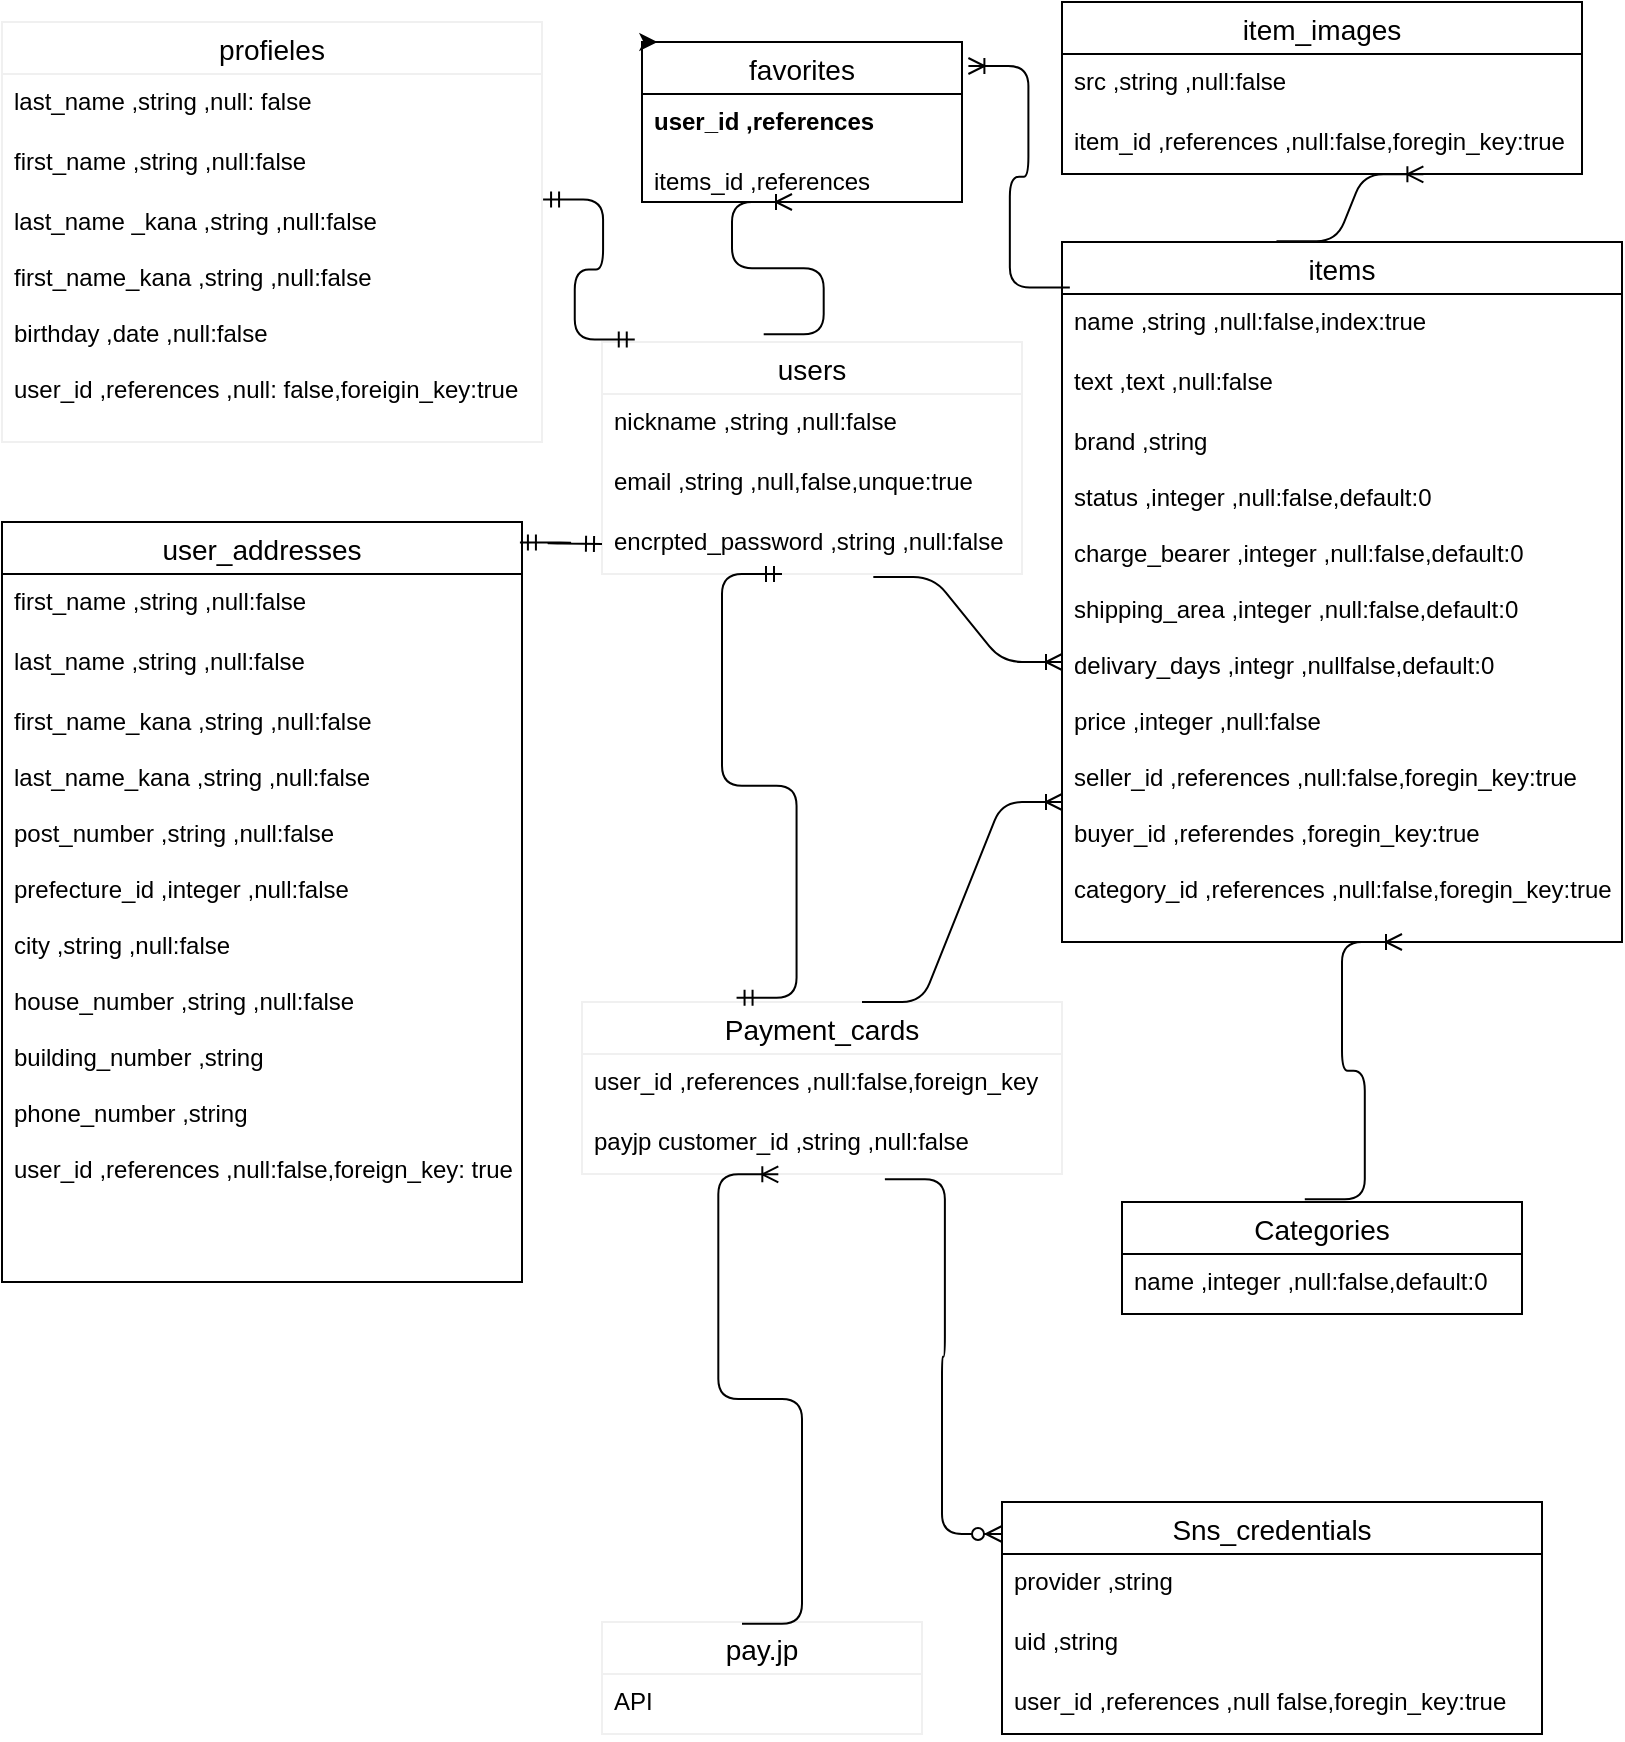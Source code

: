 <mxfile>
    <diagram id="Y5r9peVsJ0q9vcZss0R_" name="ページ1">
        <mxGraphModel dx="844" dy="1770" grid="1" gridSize="10" guides="1" tooltips="1" connect="1" arrows="1" fold="1" page="1" pageScale="1" pageWidth="827" pageHeight="1169" math="0" shadow="0">
            <root>
                <mxCell id="0"/>
                <mxCell id="1" parent="0"/>
                <mxCell id="AvC1nVBK0GeLXNqufEMX-15" value="favorites" style="swimlane;fontStyle=0;childLayout=stackLayout;horizontal=1;startSize=26;horizontalStack=0;resizeParent=1;resizeParentMax=0;resizeLast=0;collapsible=1;marginBottom=0;align=center;fontSize=14;" vertex="1" parent="1">
                    <mxGeometry x="330" y="-1140" width="160" height="80" as="geometry"/>
                </mxCell>
                <mxCell id="AvC1nVBK0GeLXNqufEMX-16" value="user_id ,references" style="text;strokeColor=none;fillColor=none;spacingLeft=4;spacingRight=4;overflow=hidden;rotatable=0;points=[[0,0.5],[1,0.5]];portConstraint=eastwest;fontSize=12;fontStyle=1" vertex="1" parent="AvC1nVBK0GeLXNqufEMX-15">
                    <mxGeometry y="26" width="160" height="30" as="geometry"/>
                </mxCell>
                <mxCell id="AvC1nVBK0GeLXNqufEMX-17" value="items_id ,references&#10;" style="text;strokeColor=none;fillColor=none;spacingLeft=4;spacingRight=4;overflow=hidden;rotatable=0;points=[[0,0.5],[1,0.5]];portConstraint=eastwest;fontSize=12;" vertex="1" parent="AvC1nVBK0GeLXNqufEMX-15">
                    <mxGeometry y="56" width="160" height="24" as="geometry"/>
                </mxCell>
                <mxCell id="AvC1nVBK0GeLXNqufEMX-20" style="edgeStyle=orthogonalEdgeStyle;rounded=0;orthogonalLoop=1;jettySize=auto;html=1;exitX=0;exitY=0;exitDx=0;exitDy=0;entryX=0.048;entryY=-0.01;entryDx=0;entryDy=0;entryPerimeter=0;" edge="1" parent="1" source="AvC1nVBK0GeLXNqufEMX-15" target="AvC1nVBK0GeLXNqufEMX-15">
                    <mxGeometry relative="1" as="geometry"/>
                </mxCell>
                <mxCell id="AvC1nVBK0GeLXNqufEMX-75" value="users" style="swimlane;fontStyle=0;childLayout=stackLayout;horizontal=1;startSize=26;horizontalStack=0;resizeParent=1;resizeParentMax=0;resizeLast=0;collapsible=1;marginBottom=0;align=center;fontSize=14;strokeColor=#f0f0f0;" vertex="1" parent="1">
                    <mxGeometry x="310" y="-990" width="210" height="116" as="geometry"/>
                </mxCell>
                <mxCell id="AvC1nVBK0GeLXNqufEMX-76" value="nickname ,string ,null:false" style="text;strokeColor=none;fillColor=none;spacingLeft=4;spacingRight=4;overflow=hidden;rotatable=0;points=[[0,0.5],[1,0.5]];portConstraint=eastwest;fontSize=12;" vertex="1" parent="AvC1nVBK0GeLXNqufEMX-75">
                    <mxGeometry y="26" width="210" height="30" as="geometry"/>
                </mxCell>
                <mxCell id="AvC1nVBK0GeLXNqufEMX-77" value="email ,string ,null,false,unque:true" style="text;strokeColor=none;fillColor=none;spacingLeft=4;spacingRight=4;overflow=hidden;rotatable=0;points=[[0,0.5],[1,0.5]];portConstraint=eastwest;fontSize=12;" vertex="1" parent="AvC1nVBK0GeLXNqufEMX-75">
                    <mxGeometry y="56" width="210" height="30" as="geometry"/>
                </mxCell>
                <mxCell id="AvC1nVBK0GeLXNqufEMX-78" value="encrpted_password ,string ,null:false" style="text;strokeColor=none;fillColor=none;spacingLeft=4;spacingRight=4;overflow=hidden;rotatable=0;points=[[0,0.5],[1,0.5]];portConstraint=eastwest;fontSize=12;" vertex="1" parent="AvC1nVBK0GeLXNqufEMX-75">
                    <mxGeometry y="86" width="210" height="30" as="geometry"/>
                </mxCell>
                <mxCell id="AvC1nVBK0GeLXNqufEMX-81" value="Payment_cards" style="swimlane;fontStyle=0;childLayout=stackLayout;horizontal=1;startSize=26;horizontalStack=0;resizeParent=1;resizeParentMax=0;resizeLast=0;collapsible=1;marginBottom=0;align=center;fontSize=14;strokeColor=#f0f0f0;" vertex="1" parent="1">
                    <mxGeometry x="300" y="-660" width="240" height="86" as="geometry"/>
                </mxCell>
                <mxCell id="AvC1nVBK0GeLXNqufEMX-82" value="user_id ,references ,null:false,foreign_key" style="text;strokeColor=none;fillColor=none;spacingLeft=4;spacingRight=4;overflow=hidden;rotatable=0;points=[[0,0.5],[1,0.5]];portConstraint=eastwest;fontSize=12;" vertex="1" parent="AvC1nVBK0GeLXNqufEMX-81">
                    <mxGeometry y="26" width="240" height="30" as="geometry"/>
                </mxCell>
                <mxCell id="AvC1nVBK0GeLXNqufEMX-83" value="payjp customer_id ,string ,null:false" style="text;strokeColor=none;fillColor=none;spacingLeft=4;spacingRight=4;overflow=hidden;rotatable=0;points=[[0,0.5],[1,0.5]];portConstraint=eastwest;fontSize=12;" vertex="1" parent="AvC1nVBK0GeLXNqufEMX-81">
                    <mxGeometry y="56" width="240" height="30" as="geometry"/>
                </mxCell>
                <mxCell id="AvC1nVBK0GeLXNqufEMX-85" value="pay.jp" style="swimlane;fontStyle=0;childLayout=stackLayout;horizontal=1;startSize=26;horizontalStack=0;resizeParent=1;resizeParentMax=0;resizeLast=0;collapsible=1;marginBottom=0;align=center;fontSize=14;strokeColor=#f0f0f0;" vertex="1" parent="1">
                    <mxGeometry x="310" y="-350" width="160" height="56" as="geometry"/>
                </mxCell>
                <mxCell id="AvC1nVBK0GeLXNqufEMX-86" value="API" style="text;strokeColor=none;fillColor=none;spacingLeft=4;spacingRight=4;overflow=hidden;rotatable=0;points=[[0,0.5],[1,0.5]];portConstraint=eastwest;fontSize=12;" vertex="1" parent="AvC1nVBK0GeLXNqufEMX-85">
                    <mxGeometry y="26" width="160" height="30" as="geometry"/>
                </mxCell>
                <mxCell id="AvC1nVBK0GeLXNqufEMX-89" value="profieles" style="swimlane;fontStyle=0;childLayout=stackLayout;horizontal=1;startSize=26;horizontalStack=0;resizeParent=1;resizeParentMax=0;resizeLast=0;collapsible=1;marginBottom=0;align=center;fontSize=14;strokeColor=#f0f0f0;" vertex="1" parent="1">
                    <mxGeometry x="10" y="-1150" width="270" height="210" as="geometry"/>
                </mxCell>
                <mxCell id="AvC1nVBK0GeLXNqufEMX-90" value="last_name ,string ,null: false" style="text;strokeColor=none;fillColor=none;spacingLeft=4;spacingRight=4;overflow=hidden;rotatable=0;points=[[0,0.5],[1,0.5]];portConstraint=eastwest;fontSize=12;" vertex="1" parent="AvC1nVBK0GeLXNqufEMX-89">
                    <mxGeometry y="26" width="270" height="30" as="geometry"/>
                </mxCell>
                <mxCell id="AvC1nVBK0GeLXNqufEMX-91" value="first_name ,string ,null:false" style="text;strokeColor=none;fillColor=none;spacingLeft=4;spacingRight=4;overflow=hidden;rotatable=0;points=[[0,0.5],[1,0.5]];portConstraint=eastwest;fontSize=12;" vertex="1" parent="AvC1nVBK0GeLXNqufEMX-89">
                    <mxGeometry y="56" width="270" height="30" as="geometry"/>
                </mxCell>
                <mxCell id="AvC1nVBK0GeLXNqufEMX-92" value="last_name _kana ,string ,null:false&#10;&#10;first_name_kana ,string ,null:false&#10;&#10;birthday ,date ,null:false&#10;&#10;user_id ,references ,null: false,foreigin_key:true " style="text;strokeColor=none;fillColor=none;spacingLeft=4;spacingRight=4;overflow=hidden;rotatable=0;points=[[0,0.5],[1,0.5]];portConstraint=eastwest;fontSize=12;" vertex="1" parent="AvC1nVBK0GeLXNqufEMX-89">
                    <mxGeometry y="86" width="270" height="124" as="geometry"/>
                </mxCell>
                <mxCell id="AvC1nVBK0GeLXNqufEMX-93" value="user_addresses" style="swimlane;fontStyle=0;childLayout=stackLayout;horizontal=1;startSize=26;horizontalStack=0;resizeParent=1;resizeParentMax=0;resizeLast=0;collapsible=1;marginBottom=0;align=center;fontSize=14;fillColor=none;gradientColor=none;" vertex="1" parent="1">
                    <mxGeometry x="10" y="-900" width="260" height="380" as="geometry"/>
                </mxCell>
                <mxCell id="AvC1nVBK0GeLXNqufEMX-94" value="first_name ,string ,null:false" style="text;strokeColor=none;fillColor=none;spacingLeft=4;spacingRight=4;overflow=hidden;rotatable=0;points=[[0,0.5],[1,0.5]];portConstraint=eastwest;fontSize=12;" vertex="1" parent="AvC1nVBK0GeLXNqufEMX-93">
                    <mxGeometry y="26" width="260" height="30" as="geometry"/>
                </mxCell>
                <mxCell id="AvC1nVBK0GeLXNqufEMX-95" value="last_name ,string ,null:false" style="text;strokeColor=none;fillColor=none;spacingLeft=4;spacingRight=4;overflow=hidden;rotatable=0;points=[[0,0.5],[1,0.5]];portConstraint=eastwest;fontSize=12;" vertex="1" parent="AvC1nVBK0GeLXNqufEMX-93">
                    <mxGeometry y="56" width="260" height="30" as="geometry"/>
                </mxCell>
                <mxCell id="AvC1nVBK0GeLXNqufEMX-96" value="first_name_kana ,string ,null:false&#10;&#10;last_name_kana ,string ,null:false&#10;&#10;post_number ,string ,null:false&#10;&#10;prefecture_id ,integer ,null:false&#10;&#10;city ,string ,null:false&#10;&#10;house_number ,string ,null:false&#10;&#10;building_number ,string&#10;&#10;phone_number ,string&#10;&#10;user_id ,references ,null:false,foreign_key: true&#10;&#10;&#10;&#10;&#10;&#10;&#10;" style="text;strokeColor=none;fillColor=none;spacingLeft=4;spacingRight=4;overflow=hidden;rotatable=0;points=[[0,0.5],[1,0.5]];portConstraint=eastwest;fontSize=12;" vertex="1" parent="AvC1nVBK0GeLXNqufEMX-93">
                    <mxGeometry y="86" width="260" height="294" as="geometry"/>
                </mxCell>
                <mxCell id="AvC1nVBK0GeLXNqufEMX-99" value="item_images" style="swimlane;fontStyle=0;childLayout=stackLayout;horizontal=1;startSize=26;horizontalStack=0;resizeParent=1;resizeParentMax=0;resizeLast=0;collapsible=1;marginBottom=0;align=center;fontSize=14;fillColor=none;gradientColor=none;" vertex="1" parent="1">
                    <mxGeometry x="540" y="-1160" width="260" height="86" as="geometry"/>
                </mxCell>
                <mxCell id="AvC1nVBK0GeLXNqufEMX-100" value="src ,string ,null:false" style="text;strokeColor=none;fillColor=none;spacingLeft=4;spacingRight=4;overflow=hidden;rotatable=0;points=[[0,0.5],[1,0.5]];portConstraint=eastwest;fontSize=12;" vertex="1" parent="AvC1nVBK0GeLXNqufEMX-99">
                    <mxGeometry y="26" width="260" height="30" as="geometry"/>
                </mxCell>
                <mxCell id="AvC1nVBK0GeLXNqufEMX-101" value="item_id ,references ,null:false,foregin_key:true" style="text;strokeColor=none;fillColor=none;spacingLeft=4;spacingRight=4;overflow=hidden;rotatable=0;points=[[0,0.5],[1,0.5]];portConstraint=eastwest;fontSize=12;" vertex="1" parent="AvC1nVBK0GeLXNqufEMX-99">
                    <mxGeometry y="56" width="260" height="30" as="geometry"/>
                </mxCell>
                <mxCell id="AvC1nVBK0GeLXNqufEMX-103" value="items" style="swimlane;fontStyle=0;childLayout=stackLayout;horizontal=1;startSize=26;horizontalStack=0;resizeParent=1;resizeParentMax=0;resizeLast=0;collapsible=1;marginBottom=0;align=center;fontSize=14;fillColor=none;gradientColor=none;" vertex="1" parent="1">
                    <mxGeometry x="540" y="-1040" width="280" height="350" as="geometry"/>
                </mxCell>
                <mxCell id="AvC1nVBK0GeLXNqufEMX-104" value="name ,string ,null:false,index:true" style="text;strokeColor=none;fillColor=none;spacingLeft=4;spacingRight=4;overflow=hidden;rotatable=0;points=[[0,0.5],[1,0.5]];portConstraint=eastwest;fontSize=12;" vertex="1" parent="AvC1nVBK0GeLXNqufEMX-103">
                    <mxGeometry y="26" width="280" height="30" as="geometry"/>
                </mxCell>
                <mxCell id="AvC1nVBK0GeLXNqufEMX-105" value="text ,text ,null:false" style="text;strokeColor=none;fillColor=none;spacingLeft=4;spacingRight=4;overflow=hidden;rotatable=0;points=[[0,0.5],[1,0.5]];portConstraint=eastwest;fontSize=12;" vertex="1" parent="AvC1nVBK0GeLXNqufEMX-103">
                    <mxGeometry y="56" width="280" height="30" as="geometry"/>
                </mxCell>
                <mxCell id="AvC1nVBK0GeLXNqufEMX-106" value="brand ,string&#10;&#10;status ,integer ,null:false,default:0&#10;&#10;charge_bearer ,integer ,null:false,default:0&#10;&#10;shipping_area ,integer ,null:false,default:0&#10;&#10;delivary_days ,integr ,nullfalse,default:0&#10;&#10;price ,integer ,null:false&#10;&#10;seller_id ,references ,null:false,foregin_key:true&#10;&#10;buyer_id ,referendes ,foregin_key:true&#10;&#10;category_id ,references ,null:false,foregin_key:true&#10;&#10;" style="text;strokeColor=none;fillColor=none;spacingLeft=4;spacingRight=4;overflow=hidden;rotatable=0;points=[[0,0.5],[1,0.5]];portConstraint=eastwest;fontSize=12;" vertex="1" parent="AvC1nVBK0GeLXNqufEMX-103">
                    <mxGeometry y="86" width="280" height="264" as="geometry"/>
                </mxCell>
                <mxCell id="AvC1nVBK0GeLXNqufEMX-107" value="Categories" style="swimlane;fontStyle=0;childLayout=stackLayout;horizontal=1;startSize=26;horizontalStack=0;resizeParent=1;resizeParentMax=0;resizeLast=0;collapsible=1;marginBottom=0;align=center;fontSize=14;fillColor=none;gradientColor=none;" vertex="1" parent="1">
                    <mxGeometry x="570" y="-560" width="200" height="56" as="geometry"/>
                </mxCell>
                <mxCell id="AvC1nVBK0GeLXNqufEMX-108" value="name ,integer ,null:false,default:0" style="text;strokeColor=none;fillColor=none;spacingLeft=4;spacingRight=4;overflow=hidden;rotatable=0;points=[[0,0.5],[1,0.5]];portConstraint=eastwest;fontSize=12;" vertex="1" parent="AvC1nVBK0GeLXNqufEMX-107">
                    <mxGeometry y="26" width="200" height="30" as="geometry"/>
                </mxCell>
                <mxCell id="AvC1nVBK0GeLXNqufEMX-111" value="Sns_credentials" style="swimlane;fontStyle=0;childLayout=stackLayout;horizontal=1;startSize=26;horizontalStack=0;resizeParent=1;resizeParentMax=0;resizeLast=0;collapsible=1;marginBottom=0;align=center;fontSize=14;fillColor=none;gradientColor=none;" vertex="1" parent="1">
                    <mxGeometry x="510" y="-410" width="270" height="116" as="geometry"/>
                </mxCell>
                <mxCell id="AvC1nVBK0GeLXNqufEMX-112" value="provider ,string&#10;" style="text;strokeColor=none;fillColor=none;spacingLeft=4;spacingRight=4;overflow=hidden;rotatable=0;points=[[0,0.5],[1,0.5]];portConstraint=eastwest;fontSize=12;" vertex="1" parent="AvC1nVBK0GeLXNqufEMX-111">
                    <mxGeometry y="26" width="270" height="30" as="geometry"/>
                </mxCell>
                <mxCell id="AvC1nVBK0GeLXNqufEMX-113" value="uid ,string&#10;" style="text;strokeColor=none;fillColor=none;spacingLeft=4;spacingRight=4;overflow=hidden;rotatable=0;points=[[0,0.5],[1,0.5]];portConstraint=eastwest;fontSize=12;" vertex="1" parent="AvC1nVBK0GeLXNqufEMX-111">
                    <mxGeometry y="56" width="270" height="30" as="geometry"/>
                </mxCell>
                <mxCell id="AvC1nVBK0GeLXNqufEMX-114" value="user_id ,references ,null false,foregin_key:true" style="text;strokeColor=none;fillColor=none;spacingLeft=4;spacingRight=4;overflow=hidden;rotatable=0;points=[[0,0.5],[1,0.5]];portConstraint=eastwest;fontSize=12;" vertex="1" parent="AvC1nVBK0GeLXNqufEMX-111">
                    <mxGeometry y="86" width="270" height="30" as="geometry"/>
                </mxCell>
                <mxCell id="AvC1nVBK0GeLXNqufEMX-133" value="" style="edgeStyle=entityRelationEdgeStyle;fontSize=12;html=1;endArrow=ERoneToMany;exitX=0.385;exitY=-0.033;exitDx=0;exitDy=0;exitPerimeter=0;" edge="1" parent="1" source="AvC1nVBK0GeLXNqufEMX-75">
                    <mxGeometry width="100" height="100" relative="1" as="geometry">
                        <mxPoint x="355" y="-980" as="sourcePoint"/>
                        <mxPoint x="405" y="-1060" as="targetPoint"/>
                    </mxGeometry>
                </mxCell>
                <mxCell id="AvC1nVBK0GeLXNqufEMX-134" value="" style="edgeStyle=entityRelationEdgeStyle;fontSize=12;html=1;endArrow=ERoneToMany;exitX=0.383;exitY=-0.001;exitDx=0;exitDy=0;exitPerimeter=0;entryX=0.695;entryY=1.006;entryDx=0;entryDy=0;entryPerimeter=0;" edge="1" parent="1" source="AvC1nVBK0GeLXNqufEMX-103" target="AvC1nVBK0GeLXNqufEMX-101">
                    <mxGeometry width="100" height="100" relative="1" as="geometry">
                        <mxPoint x="570" y="-990" as="sourcePoint"/>
                        <mxPoint x="670" y="-1090" as="targetPoint"/>
                    </mxGeometry>
                </mxCell>
                <mxCell id="AvC1nVBK0GeLXNqufEMX-135" value="" style="edgeStyle=entityRelationEdgeStyle;fontSize=12;html=1;endArrow=ERoneToMany;exitX=0.457;exitY=-0.024;exitDx=0;exitDy=0;exitPerimeter=0;" edge="1" parent="1" source="AvC1nVBK0GeLXNqufEMX-107">
                    <mxGeometry width="100" height="100" relative="1" as="geometry">
                        <mxPoint x="610" y="-590" as="sourcePoint"/>
                        <mxPoint x="710" y="-690" as="targetPoint"/>
                    </mxGeometry>
                </mxCell>
                <mxCell id="AvC1nVBK0GeLXNqufEMX-136" value="" style="edgeStyle=entityRelationEdgeStyle;fontSize=12;html=1;endArrow=ERoneToMany;" edge="1" parent="1">
                    <mxGeometry width="100" height="100" relative="1" as="geometry">
                        <mxPoint x="440" y="-660" as="sourcePoint"/>
                        <mxPoint x="540" y="-760" as="targetPoint"/>
                    </mxGeometry>
                </mxCell>
                <mxCell id="AvC1nVBK0GeLXNqufEMX-137" value="" style="edgeStyle=entityRelationEdgeStyle;fontSize=12;html=1;endArrow=ERzeroToMany;endFill=1;exitX=0.631;exitY=1.089;exitDx=0;exitDy=0;exitPerimeter=0;" edge="1" parent="1" source="AvC1nVBK0GeLXNqufEMX-83">
                    <mxGeometry width="100" height="100" relative="1" as="geometry">
                        <mxPoint x="410" y="-294" as="sourcePoint"/>
                        <mxPoint x="510" y="-394" as="targetPoint"/>
                    </mxGeometry>
                </mxCell>
                <mxCell id="AvC1nVBK0GeLXNqufEMX-138" value="" style="edgeStyle=entityRelationEdgeStyle;fontSize=12;html=1;endArrow=ERoneToMany;entryX=0.409;entryY=1.006;entryDx=0;entryDy=0;entryPerimeter=0;" edge="1" parent="1" target="AvC1nVBK0GeLXNqufEMX-83">
                    <mxGeometry width="100" height="100" relative="1" as="geometry">
                        <mxPoint x="380" y="-349.167" as="sourcePoint"/>
                        <mxPoint x="400" y="-620" as="targetPoint"/>
                    </mxGeometry>
                </mxCell>
                <mxCell id="AvC1nVBK0GeLXNqufEMX-139" value="" style="edgeStyle=entityRelationEdgeStyle;fontSize=12;html=1;endArrow=ERoneToMany;exitX=0.014;exitY=0.065;exitDx=0;exitDy=0;exitPerimeter=0;entryX=1.02;entryY=0.15;entryDx=0;entryDy=0;entryPerimeter=0;" edge="1" parent="1" source="AvC1nVBK0GeLXNqufEMX-103" target="AvC1nVBK0GeLXNqufEMX-15">
                    <mxGeometry width="100" height="100" relative="1" as="geometry">
                        <mxPoint x="400" y="-1022" as="sourcePoint"/>
                        <mxPoint x="500" y="-1122" as="targetPoint"/>
                    </mxGeometry>
                </mxCell>
                <mxCell id="AvC1nVBK0GeLXNqufEMX-140" value="" style="edgeStyle=entityRelationEdgeStyle;fontSize=12;html=1;endArrow=ERoneToMany;exitX=0.646;exitY=1.05;exitDx=0;exitDy=0;exitPerimeter=0;" edge="1" parent="1" source="AvC1nVBK0GeLXNqufEMX-78">
                    <mxGeometry width="100" height="100" relative="1" as="geometry">
                        <mxPoint x="430" y="-840" as="sourcePoint"/>
                        <mxPoint x="540" y="-830" as="targetPoint"/>
                    </mxGeometry>
                </mxCell>
                <mxCell id="AvC1nVBK0GeLXNqufEMX-141" value="" style="edgeStyle=entityRelationEdgeStyle;fontSize=12;html=1;endArrow=ERmandOne;startArrow=ERmandOne;entryX=1.002;entryY=0.022;entryDx=0;entryDy=0;entryPerimeter=0;exitX=0.078;exitY=-0.011;exitDx=0;exitDy=0;exitPerimeter=0;" edge="1" parent="1" source="AvC1nVBK0GeLXNqufEMX-75" target="AvC1nVBK0GeLXNqufEMX-92">
                    <mxGeometry width="100" height="100" relative="1" as="geometry">
                        <mxPoint x="130" y="-920" as="sourcePoint"/>
                        <mxPoint x="230" y="-1020" as="targetPoint"/>
                    </mxGeometry>
                </mxCell>
                <mxCell id="AvC1nVBK0GeLXNqufEMX-142" value="" style="edgeStyle=entityRelationEdgeStyle;fontSize=12;html=1;endArrow=ERmandOne;startArrow=ERmandOne;entryX=0;entryY=0.5;entryDx=0;entryDy=0;exitX=0.996;exitY=0.027;exitDx=0;exitDy=0;exitPerimeter=0;" edge="1" parent="1" source="AvC1nVBK0GeLXNqufEMX-93" target="AvC1nVBK0GeLXNqufEMX-78">
                    <mxGeometry width="100" height="100" relative="1" as="geometry">
                        <mxPoint x="280" y="-889" as="sourcePoint"/>
                        <mxPoint x="230" y="-1020" as="targetPoint"/>
                    </mxGeometry>
                </mxCell>
                <mxCell id="AvC1nVBK0GeLXNqufEMX-143" value="" style="edgeStyle=entityRelationEdgeStyle;fontSize=12;html=1;endArrow=ERmandOne;startArrow=ERmandOne;exitX=0.322;exitY=-0.025;exitDx=0;exitDy=0;exitPerimeter=0;" edge="1" parent="1" source="AvC1nVBK0GeLXNqufEMX-81">
                    <mxGeometry width="100" height="100" relative="1" as="geometry">
                        <mxPoint x="300" y="-774" as="sourcePoint"/>
                        <mxPoint x="400" y="-874" as="targetPoint"/>
                    </mxGeometry>
                </mxCell>
            </root>
        </mxGraphModel>
    </diagram>
</mxfile>